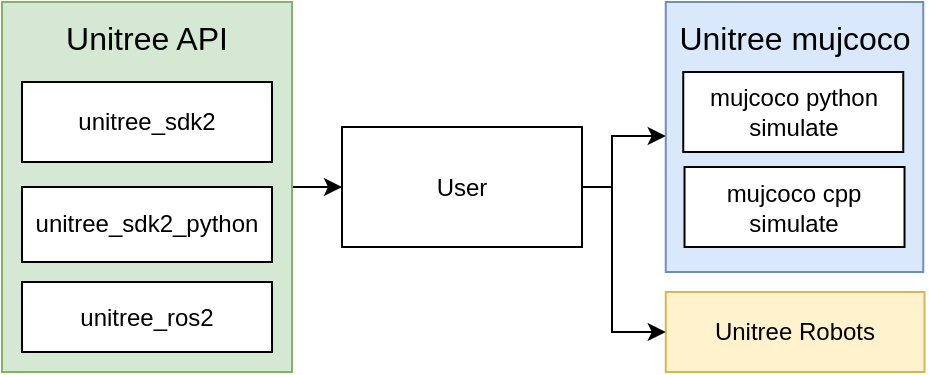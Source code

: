<mxfile scale="5" border="0">
    <diagram id="VpdAtZ29HSXdMf1KcTSp" name="第 1 页">
        <mxGraphModel dx="882" dy="593" grid="1" gridSize="5" guides="1" tooltips="1" connect="1" arrows="1" fold="1" page="1" pageScale="1" pageWidth="827" pageHeight="1169" background="none" math="0" shadow="0">
            <root>
                <mxCell id="0"/>
                <mxCell id="1" parent="0"/>
                <mxCell id="12" value="" style="whiteSpace=wrap;html=1;fontSize=16;fillColor=#dae8fc;strokeColor=#6c8ebf;" parent="1" vertex="1">
                    <mxGeometry x="436.88" y="290" width="128.75" height="135" as="geometry"/>
                </mxCell>
                <mxCell id="14" style="edgeStyle=none;html=1;exitX=1;exitY=0.5;exitDx=0;exitDy=0;fontSize=16;" parent="1" source="10" target="9" edge="1">
                    <mxGeometry relative="1" as="geometry"/>
                </mxCell>
                <mxCell id="10" value="" style="rounded=0;whiteSpace=wrap;html=1;fillColor=#d5e8d4;strokeColor=#82b366;" parent="1" vertex="1">
                    <mxGeometry x="105" y="290" width="145" height="185" as="geometry"/>
                </mxCell>
                <mxCell id="2" value="unitree_sdk2" style="rounded=0;whiteSpace=wrap;html=1;" parent="1" vertex="1">
                    <mxGeometry x="115" y="330" width="125" height="40" as="geometry"/>
                </mxCell>
                <mxCell id="4" value="unitree_sdk2_python" style="rounded=0;whiteSpace=wrap;html=1;" parent="1" vertex="1">
                    <mxGeometry x="115" y="382.5" width="125" height="37.5" as="geometry"/>
                </mxCell>
                <mxCell id="5" value="unitree_ros2" style="rounded=0;whiteSpace=wrap;html=1;" parent="1" vertex="1">
                    <mxGeometry x="115" y="430" width="125" height="35" as="geometry"/>
                </mxCell>
                <mxCell id="6" value="mujcoco cpp &lt;br&gt;simulate" style="rounded=0;whiteSpace=wrap;html=1;" parent="1" vertex="1">
                    <mxGeometry x="446.26" y="372.5" width="110" height="40" as="geometry"/>
                </mxCell>
                <mxCell id="7" value="mujcoco python&lt;br&gt;simulate" style="rounded=0;whiteSpace=wrap;html=1;" parent="1" vertex="1">
                    <mxGeometry x="445.63" y="325" width="110" height="40" as="geometry"/>
                </mxCell>
                <mxCell id="8" value="Unitree Robots" style="rounded=0;whiteSpace=wrap;html=1;fillColor=#fff2cc;strokeColor=#d6b656;" parent="1" vertex="1">
                    <mxGeometry x="436.88" y="435" width="129.38" height="40" as="geometry"/>
                </mxCell>
                <mxCell id="15" style="edgeStyle=orthogonalEdgeStyle;html=1;exitX=1;exitY=0.5;exitDx=0;exitDy=0;fontSize=16;rounded=0;" parent="1" source="9" target="12" edge="1">
                    <mxGeometry relative="1" as="geometry">
                        <Array as="points">
                            <mxPoint x="410" y="383"/>
                            <mxPoint x="410" y="357"/>
                        </Array>
                    </mxGeometry>
                </mxCell>
                <mxCell id="16" style="edgeStyle=orthogonalEdgeStyle;rounded=0;html=1;exitX=1;exitY=0.5;exitDx=0;exitDy=0;entryX=0;entryY=0.5;entryDx=0;entryDy=0;fontSize=16;" parent="1" source="9" target="8" edge="1">
                    <mxGeometry relative="1" as="geometry">
                        <Array as="points">
                            <mxPoint x="410" y="383"/>
                            <mxPoint x="410" y="455"/>
                        </Array>
                    </mxGeometry>
                </mxCell>
                <mxCell id="9" value="User" style="rounded=0;whiteSpace=wrap;html=1;" parent="1" vertex="1">
                    <mxGeometry x="275" y="352.5" width="120" height="60" as="geometry"/>
                </mxCell>
                <mxCell id="11" value="&lt;font style=&quot;font-size: 16px;&quot;&gt;Unitree API&lt;/font&gt;" style="text;html=1;strokeColor=none;fillColor=none;align=center;verticalAlign=middle;whiteSpace=wrap;rounded=0;" parent="1" vertex="1">
                    <mxGeometry x="111.25" y="290" width="132.5" height="35" as="geometry"/>
                </mxCell>
                <mxCell id="13" value="&lt;font style=&quot;font-size: 16px;&quot;&gt;Unitree mujcoco&lt;/font&gt;" style="text;html=1;strokeColor=none;fillColor=none;align=center;verticalAlign=middle;whiteSpace=wrap;rounded=0;" parent="1" vertex="1">
                    <mxGeometry x="435" y="290" width="132.5" height="35" as="geometry"/>
                </mxCell>
            </root>
        </mxGraphModel>
    </diagram>
</mxfile>
